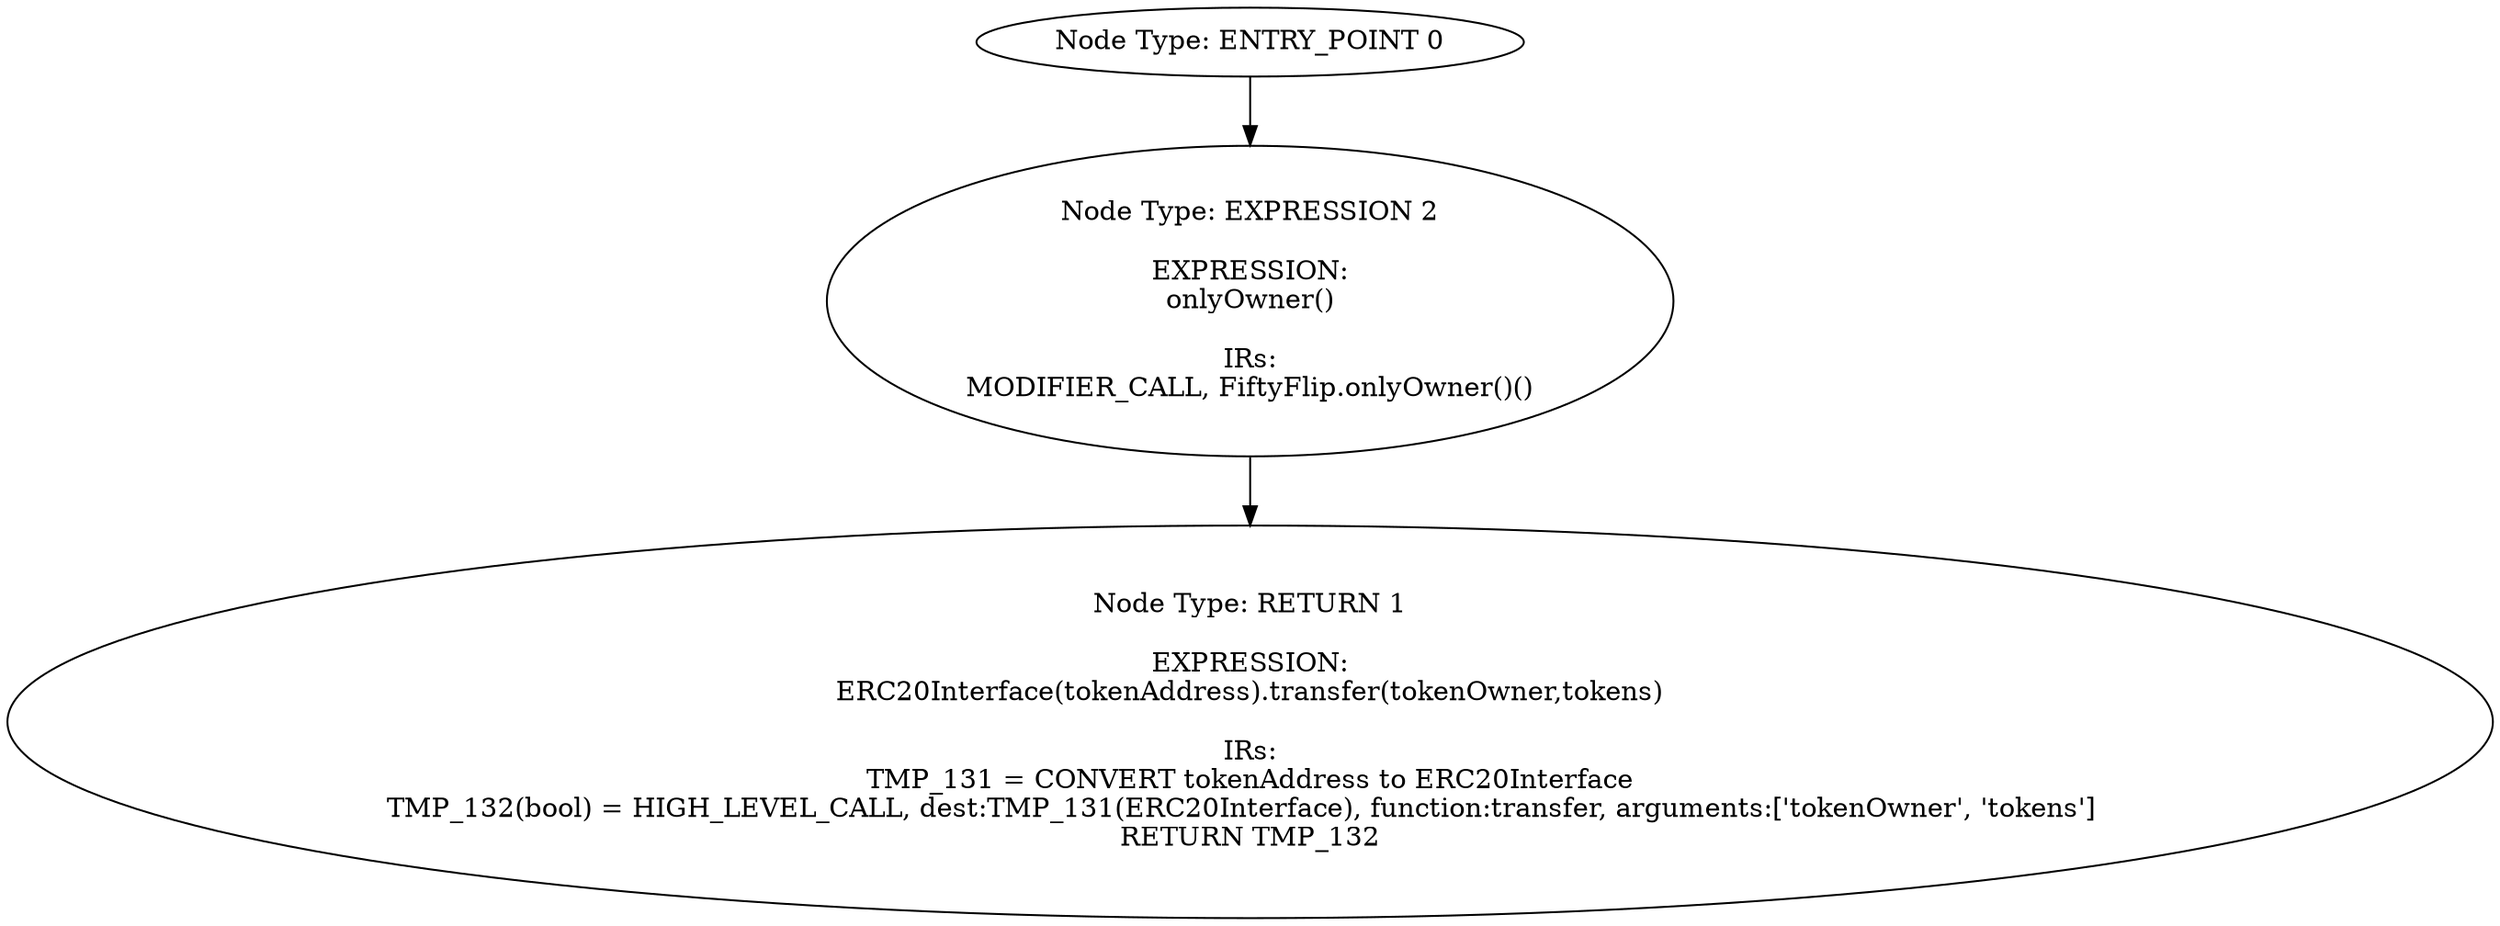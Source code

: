 digraph{
0[label="Node Type: ENTRY_POINT 0
"];
0->2;
1[label="Node Type: RETURN 1

EXPRESSION:
ERC20Interface(tokenAddress).transfer(tokenOwner,tokens)

IRs:
TMP_131 = CONVERT tokenAddress to ERC20Interface
TMP_132(bool) = HIGH_LEVEL_CALL, dest:TMP_131(ERC20Interface), function:transfer, arguments:['tokenOwner', 'tokens']  
RETURN TMP_132"];
2[label="Node Type: EXPRESSION 2

EXPRESSION:
onlyOwner()

IRs:
MODIFIER_CALL, FiftyFlip.onlyOwner()()"];
2->1;
}
